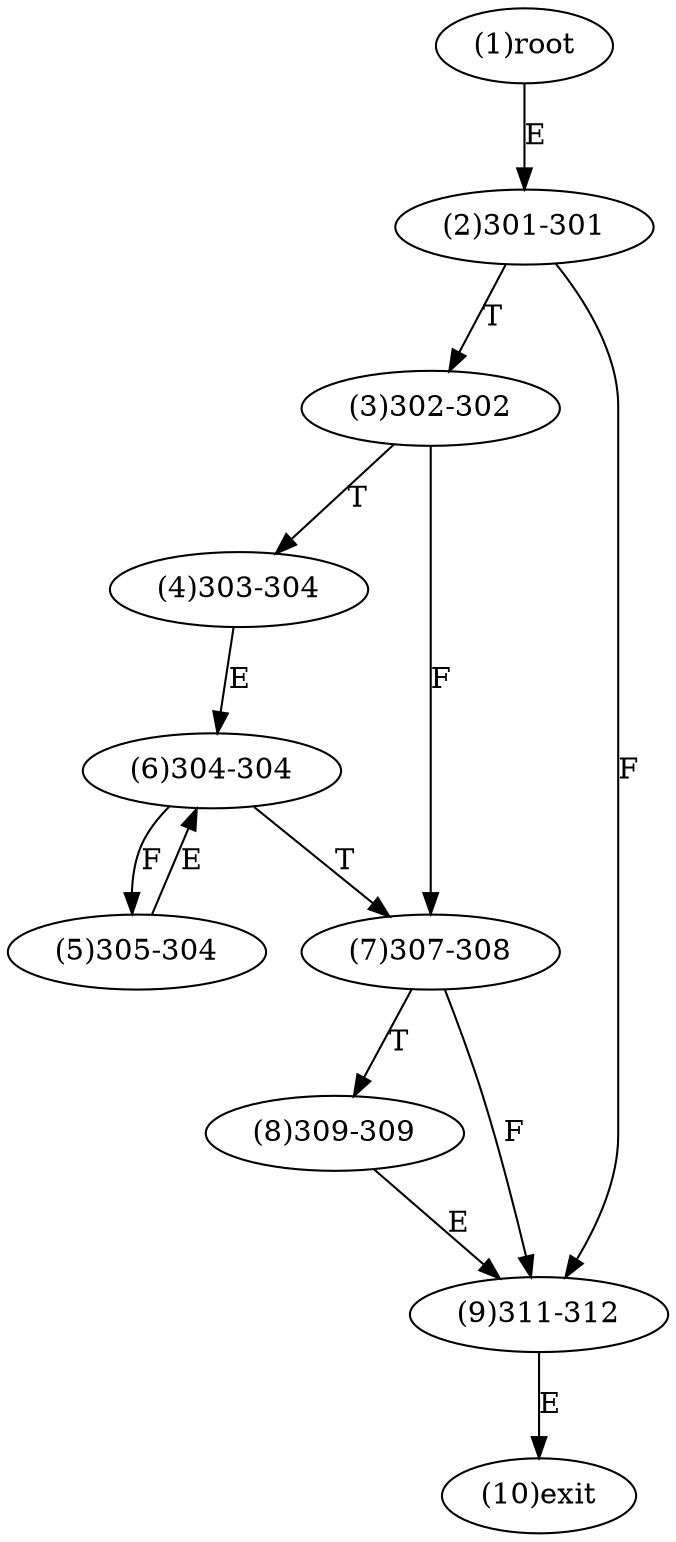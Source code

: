 digraph "" { 
1[ label="(1)root"];
2[ label="(2)301-301"];
3[ label="(3)302-302"];
4[ label="(4)303-304"];
5[ label="(5)305-304"];
6[ label="(6)304-304"];
7[ label="(7)307-308"];
8[ label="(8)309-309"];
9[ label="(9)311-312"];
10[ label="(10)exit"];
1->2[ label="E"];
2->9[ label="F"];
2->3[ label="T"];
3->7[ label="F"];
3->4[ label="T"];
4->6[ label="E"];
5->6[ label="E"];
6->5[ label="F"];
6->7[ label="T"];
7->9[ label="F"];
7->8[ label="T"];
8->9[ label="E"];
9->10[ label="E"];
}